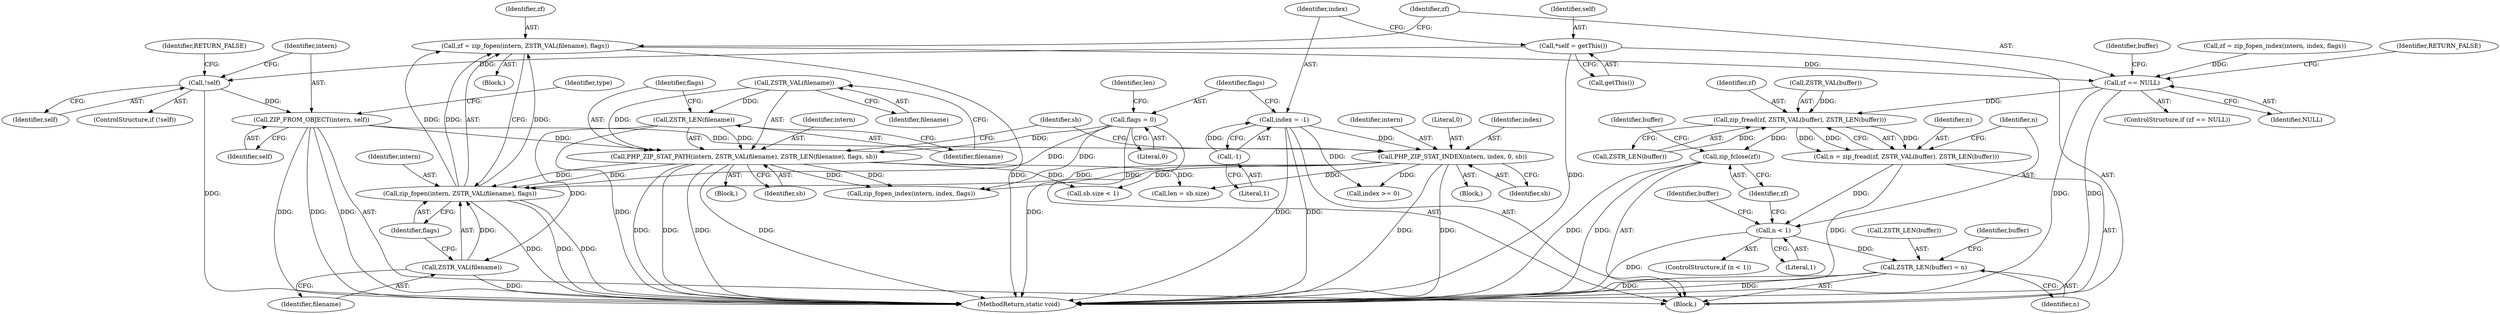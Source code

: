 digraph "0_php-src_3b8d4de300854b3517c7acb239b84f7726c1353c?w=1_0@API" {
"1000219" [label="(Call,zf = zip_fopen(intern, ZSTR_VAL(filename), flags))"];
"1000221" [label="(Call,zip_fopen(intern, ZSTR_VAL(filename), flags))"];
"1000159" [label="(Call,PHP_ZIP_STAT_PATH(intern, ZSTR_VAL(filename), ZSTR_LEN(filename), flags, sb))"];
"1000137" [label="(Call,ZIP_FROM_OBJECT(intern, self))"];
"1000133" [label="(Call,!self)"];
"1000108" [label="(Call,*self = getThis())"];
"1000161" [label="(Call,ZSTR_VAL(filename))"];
"1000163" [label="(Call,ZSTR_LEN(filename))"];
"1000119" [label="(Call,flags = 0)"];
"1000183" [label="(Call,PHP_ZIP_STAT_INDEX(intern, index, 0, sb))"];
"1000114" [label="(Call,index = -1)"];
"1000116" [label="(Call,-1)"];
"1000223" [label="(Call,ZSTR_VAL(filename))"];
"1000227" [label="(Call,zf == NULL)"];
"1000239" [label="(Call,zip_fread(zf, ZSTR_VAL(buffer), ZSTR_LEN(buffer)))"];
"1000237" [label="(Call,n = zip_fread(zf, ZSTR_VAL(buffer), ZSTR_LEN(buffer)))"];
"1000246" [label="(Call,n < 1)"];
"1000261" [label="(Call,ZSTR_LEN(buffer) = n)"];
"1000253" [label="(Call,zip_fclose(zf))"];
"1000246" [label="(Call,n < 1)"];
"1000226" [label="(ControlStructure,if (zf == NULL))"];
"1000228" [label="(Identifier,zf)"];
"1000162" [label="(Identifier,filename)"];
"1000142" [label="(Identifier,type)"];
"1000119" [label="(Call,flags = 0)"];
"1000138" [label="(Identifier,intern)"];
"1000105" [label="(Block,)"];
"1000117" [label="(Literal,1)"];
"1000183" [label="(Call,PHP_ZIP_STAT_INDEX(intern, index, 0, sb))"];
"1000237" [label="(Call,n = zip_fread(zf, ZSTR_VAL(buffer), ZSTR_LEN(buffer)))"];
"1000110" [label="(Call,getThis())"];
"1000168" [label="(Block,)"];
"1000108" [label="(Call,*self = getThis())"];
"1000115" [label="(Identifier,index)"];
"1000163" [label="(Call,ZSTR_LEN(filename))"];
"1000227" [label="(Call,zf == NULL)"];
"1000186" [label="(Literal,0)"];
"1000136" [label="(Identifier,RETURN_FALSE)"];
"1000251" [label="(Identifier,buffer)"];
"1000267" [label="(MethodReturn,static void)"];
"1000161" [label="(Call,ZSTR_VAL(filename))"];
"1000253" [label="(Call,zip_fclose(zf))"];
"1000261" [label="(Call,ZSTR_LEN(buffer) = n)"];
"1000266" [label="(Identifier,buffer)"];
"1000258" [label="(Identifier,buffer)"];
"1000223" [label="(Call,ZSTR_VAL(filename))"];
"1000164" [label="(Identifier,filename)"];
"1000219" [label="(Call,zf = zip_fopen(intern, ZSTR_VAL(filename), flags))"];
"1000233" [label="(Identifier,buffer)"];
"1000239" [label="(Call,zip_fread(zf, ZSTR_VAL(buffer), ZSTR_LEN(buffer)))"];
"1000160" [label="(Identifier,intern)"];
"1000254" [label="(Identifier,zf)"];
"1000240" [label="(Identifier,zf)"];
"1000165" [label="(Identifier,flags)"];
"1000222" [label="(Identifier,intern)"];
"1000185" [label="(Identifier,index)"];
"1000133" [label="(Call,!self)"];
"1000229" [label="(Identifier,NULL)"];
"1000221" [label="(Call,zip_fopen(intern, ZSTR_VAL(filename), flags))"];
"1000134" [label="(Identifier,self)"];
"1000211" [label="(Call,zf = zip_fopen_index(intern, index, flags))"];
"1000220" [label="(Identifier,zf)"];
"1000184" [label="(Identifier,intern)"];
"1000189" [label="(Call,sb.size < 1)"];
"1000187" [label="(Identifier,sb)"];
"1000207" [label="(Call,index >= 0)"];
"1000238" [label="(Identifier,n)"];
"1000225" [label="(Identifier,flags)"];
"1000201" [label="(Call,len = sb.size)"];
"1000132" [label="(ControlStructure,if (!self))"];
"1000231" [label="(Identifier,RETURN_FALSE)"];
"1000116" [label="(Call,-1)"];
"1000139" [label="(Identifier,self)"];
"1000241" [label="(Call,ZSTR_VAL(buffer))"];
"1000120" [label="(Identifier,flags)"];
"1000137" [label="(Call,ZIP_FROM_OBJECT(intern, self))"];
"1000248" [label="(Literal,1)"];
"1000247" [label="(Identifier,n)"];
"1000191" [label="(Identifier,sb)"];
"1000114" [label="(Call,index = -1)"];
"1000224" [label="(Identifier,filename)"];
"1000264" [label="(Identifier,n)"];
"1000159" [label="(Call,PHP_ZIP_STAT_PATH(intern, ZSTR_VAL(filename), ZSTR_LEN(filename), flags, sb))"];
"1000166" [label="(Identifier,sb)"];
"1000245" [label="(ControlStructure,if (n < 1))"];
"1000243" [label="(Call,ZSTR_LEN(buffer))"];
"1000121" [label="(Literal,0)"];
"1000218" [label="(Block,)"];
"1000213" [label="(Call,zip_fopen_index(intern, index, flags))"];
"1000109" [label="(Identifier,self)"];
"1000262" [label="(Call,ZSTR_LEN(buffer))"];
"1000124" [label="(Identifier,len)"];
"1000144" [label="(Block,)"];
"1000219" -> "1000218"  [label="AST: "];
"1000219" -> "1000221"  [label="CFG: "];
"1000220" -> "1000219"  [label="AST: "];
"1000221" -> "1000219"  [label="AST: "];
"1000228" -> "1000219"  [label="CFG: "];
"1000219" -> "1000267"  [label="DDG: "];
"1000221" -> "1000219"  [label="DDG: "];
"1000221" -> "1000219"  [label="DDG: "];
"1000221" -> "1000219"  [label="DDG: "];
"1000219" -> "1000227"  [label="DDG: "];
"1000221" -> "1000225"  [label="CFG: "];
"1000222" -> "1000221"  [label="AST: "];
"1000223" -> "1000221"  [label="AST: "];
"1000225" -> "1000221"  [label="AST: "];
"1000221" -> "1000267"  [label="DDG: "];
"1000221" -> "1000267"  [label="DDG: "];
"1000221" -> "1000267"  [label="DDG: "];
"1000159" -> "1000221"  [label="DDG: "];
"1000159" -> "1000221"  [label="DDG: "];
"1000183" -> "1000221"  [label="DDG: "];
"1000223" -> "1000221"  [label="DDG: "];
"1000119" -> "1000221"  [label="DDG: "];
"1000159" -> "1000144"  [label="AST: "];
"1000159" -> "1000166"  [label="CFG: "];
"1000160" -> "1000159"  [label="AST: "];
"1000161" -> "1000159"  [label="AST: "];
"1000163" -> "1000159"  [label="AST: "];
"1000165" -> "1000159"  [label="AST: "];
"1000166" -> "1000159"  [label="AST: "];
"1000191" -> "1000159"  [label="CFG: "];
"1000159" -> "1000267"  [label="DDG: "];
"1000159" -> "1000267"  [label="DDG: "];
"1000159" -> "1000267"  [label="DDG: "];
"1000159" -> "1000267"  [label="DDG: "];
"1000137" -> "1000159"  [label="DDG: "];
"1000161" -> "1000159"  [label="DDG: "];
"1000163" -> "1000159"  [label="DDG: "];
"1000119" -> "1000159"  [label="DDG: "];
"1000159" -> "1000189"  [label="DDG: "];
"1000159" -> "1000201"  [label="DDG: "];
"1000159" -> "1000213"  [label="DDG: "];
"1000159" -> "1000213"  [label="DDG: "];
"1000137" -> "1000105"  [label="AST: "];
"1000137" -> "1000139"  [label="CFG: "];
"1000138" -> "1000137"  [label="AST: "];
"1000139" -> "1000137"  [label="AST: "];
"1000142" -> "1000137"  [label="CFG: "];
"1000137" -> "1000267"  [label="DDG: "];
"1000137" -> "1000267"  [label="DDG: "];
"1000137" -> "1000267"  [label="DDG: "];
"1000133" -> "1000137"  [label="DDG: "];
"1000137" -> "1000183"  [label="DDG: "];
"1000133" -> "1000132"  [label="AST: "];
"1000133" -> "1000134"  [label="CFG: "];
"1000134" -> "1000133"  [label="AST: "];
"1000136" -> "1000133"  [label="CFG: "];
"1000138" -> "1000133"  [label="CFG: "];
"1000133" -> "1000267"  [label="DDG: "];
"1000108" -> "1000133"  [label="DDG: "];
"1000108" -> "1000105"  [label="AST: "];
"1000108" -> "1000110"  [label="CFG: "];
"1000109" -> "1000108"  [label="AST: "];
"1000110" -> "1000108"  [label="AST: "];
"1000115" -> "1000108"  [label="CFG: "];
"1000108" -> "1000267"  [label="DDG: "];
"1000161" -> "1000162"  [label="CFG: "];
"1000162" -> "1000161"  [label="AST: "];
"1000164" -> "1000161"  [label="CFG: "];
"1000161" -> "1000163"  [label="DDG: "];
"1000163" -> "1000164"  [label="CFG: "];
"1000164" -> "1000163"  [label="AST: "];
"1000165" -> "1000163"  [label="CFG: "];
"1000163" -> "1000267"  [label="DDG: "];
"1000163" -> "1000223"  [label="DDG: "];
"1000119" -> "1000105"  [label="AST: "];
"1000119" -> "1000121"  [label="CFG: "];
"1000120" -> "1000119"  [label="AST: "];
"1000121" -> "1000119"  [label="AST: "];
"1000124" -> "1000119"  [label="CFG: "];
"1000119" -> "1000267"  [label="DDG: "];
"1000119" -> "1000213"  [label="DDG: "];
"1000183" -> "1000168"  [label="AST: "];
"1000183" -> "1000187"  [label="CFG: "];
"1000184" -> "1000183"  [label="AST: "];
"1000185" -> "1000183"  [label="AST: "];
"1000186" -> "1000183"  [label="AST: "];
"1000187" -> "1000183"  [label="AST: "];
"1000191" -> "1000183"  [label="CFG: "];
"1000183" -> "1000267"  [label="DDG: "];
"1000183" -> "1000267"  [label="DDG: "];
"1000114" -> "1000183"  [label="DDG: "];
"1000183" -> "1000189"  [label="DDG: "];
"1000183" -> "1000201"  [label="DDG: "];
"1000183" -> "1000207"  [label="DDG: "];
"1000183" -> "1000213"  [label="DDG: "];
"1000114" -> "1000105"  [label="AST: "];
"1000114" -> "1000116"  [label="CFG: "];
"1000115" -> "1000114"  [label="AST: "];
"1000116" -> "1000114"  [label="AST: "];
"1000120" -> "1000114"  [label="CFG: "];
"1000114" -> "1000267"  [label="DDG: "];
"1000114" -> "1000267"  [label="DDG: "];
"1000116" -> "1000114"  [label="DDG: "];
"1000114" -> "1000207"  [label="DDG: "];
"1000116" -> "1000117"  [label="CFG: "];
"1000117" -> "1000116"  [label="AST: "];
"1000223" -> "1000224"  [label="CFG: "];
"1000224" -> "1000223"  [label="AST: "];
"1000225" -> "1000223"  [label="CFG: "];
"1000223" -> "1000267"  [label="DDG: "];
"1000227" -> "1000226"  [label="AST: "];
"1000227" -> "1000229"  [label="CFG: "];
"1000228" -> "1000227"  [label="AST: "];
"1000229" -> "1000227"  [label="AST: "];
"1000231" -> "1000227"  [label="CFG: "];
"1000233" -> "1000227"  [label="CFG: "];
"1000227" -> "1000267"  [label="DDG: "];
"1000227" -> "1000267"  [label="DDG: "];
"1000211" -> "1000227"  [label="DDG: "];
"1000227" -> "1000239"  [label="DDG: "];
"1000239" -> "1000237"  [label="AST: "];
"1000239" -> "1000243"  [label="CFG: "];
"1000240" -> "1000239"  [label="AST: "];
"1000241" -> "1000239"  [label="AST: "];
"1000243" -> "1000239"  [label="AST: "];
"1000237" -> "1000239"  [label="CFG: "];
"1000239" -> "1000237"  [label="DDG: "];
"1000239" -> "1000237"  [label="DDG: "];
"1000239" -> "1000237"  [label="DDG: "];
"1000241" -> "1000239"  [label="DDG: "];
"1000243" -> "1000239"  [label="DDG: "];
"1000239" -> "1000253"  [label="DDG: "];
"1000237" -> "1000105"  [label="AST: "];
"1000238" -> "1000237"  [label="AST: "];
"1000247" -> "1000237"  [label="CFG: "];
"1000237" -> "1000267"  [label="DDG: "];
"1000237" -> "1000246"  [label="DDG: "];
"1000246" -> "1000245"  [label="AST: "];
"1000246" -> "1000248"  [label="CFG: "];
"1000247" -> "1000246"  [label="AST: "];
"1000248" -> "1000246"  [label="AST: "];
"1000251" -> "1000246"  [label="CFG: "];
"1000254" -> "1000246"  [label="CFG: "];
"1000246" -> "1000267"  [label="DDG: "];
"1000246" -> "1000261"  [label="DDG: "];
"1000261" -> "1000105"  [label="AST: "];
"1000261" -> "1000264"  [label="CFG: "];
"1000262" -> "1000261"  [label="AST: "];
"1000264" -> "1000261"  [label="AST: "];
"1000266" -> "1000261"  [label="CFG: "];
"1000261" -> "1000267"  [label="DDG: "];
"1000261" -> "1000267"  [label="DDG: "];
"1000253" -> "1000105"  [label="AST: "];
"1000253" -> "1000254"  [label="CFG: "];
"1000254" -> "1000253"  [label="AST: "];
"1000258" -> "1000253"  [label="CFG: "];
"1000253" -> "1000267"  [label="DDG: "];
"1000253" -> "1000267"  [label="DDG: "];
}
